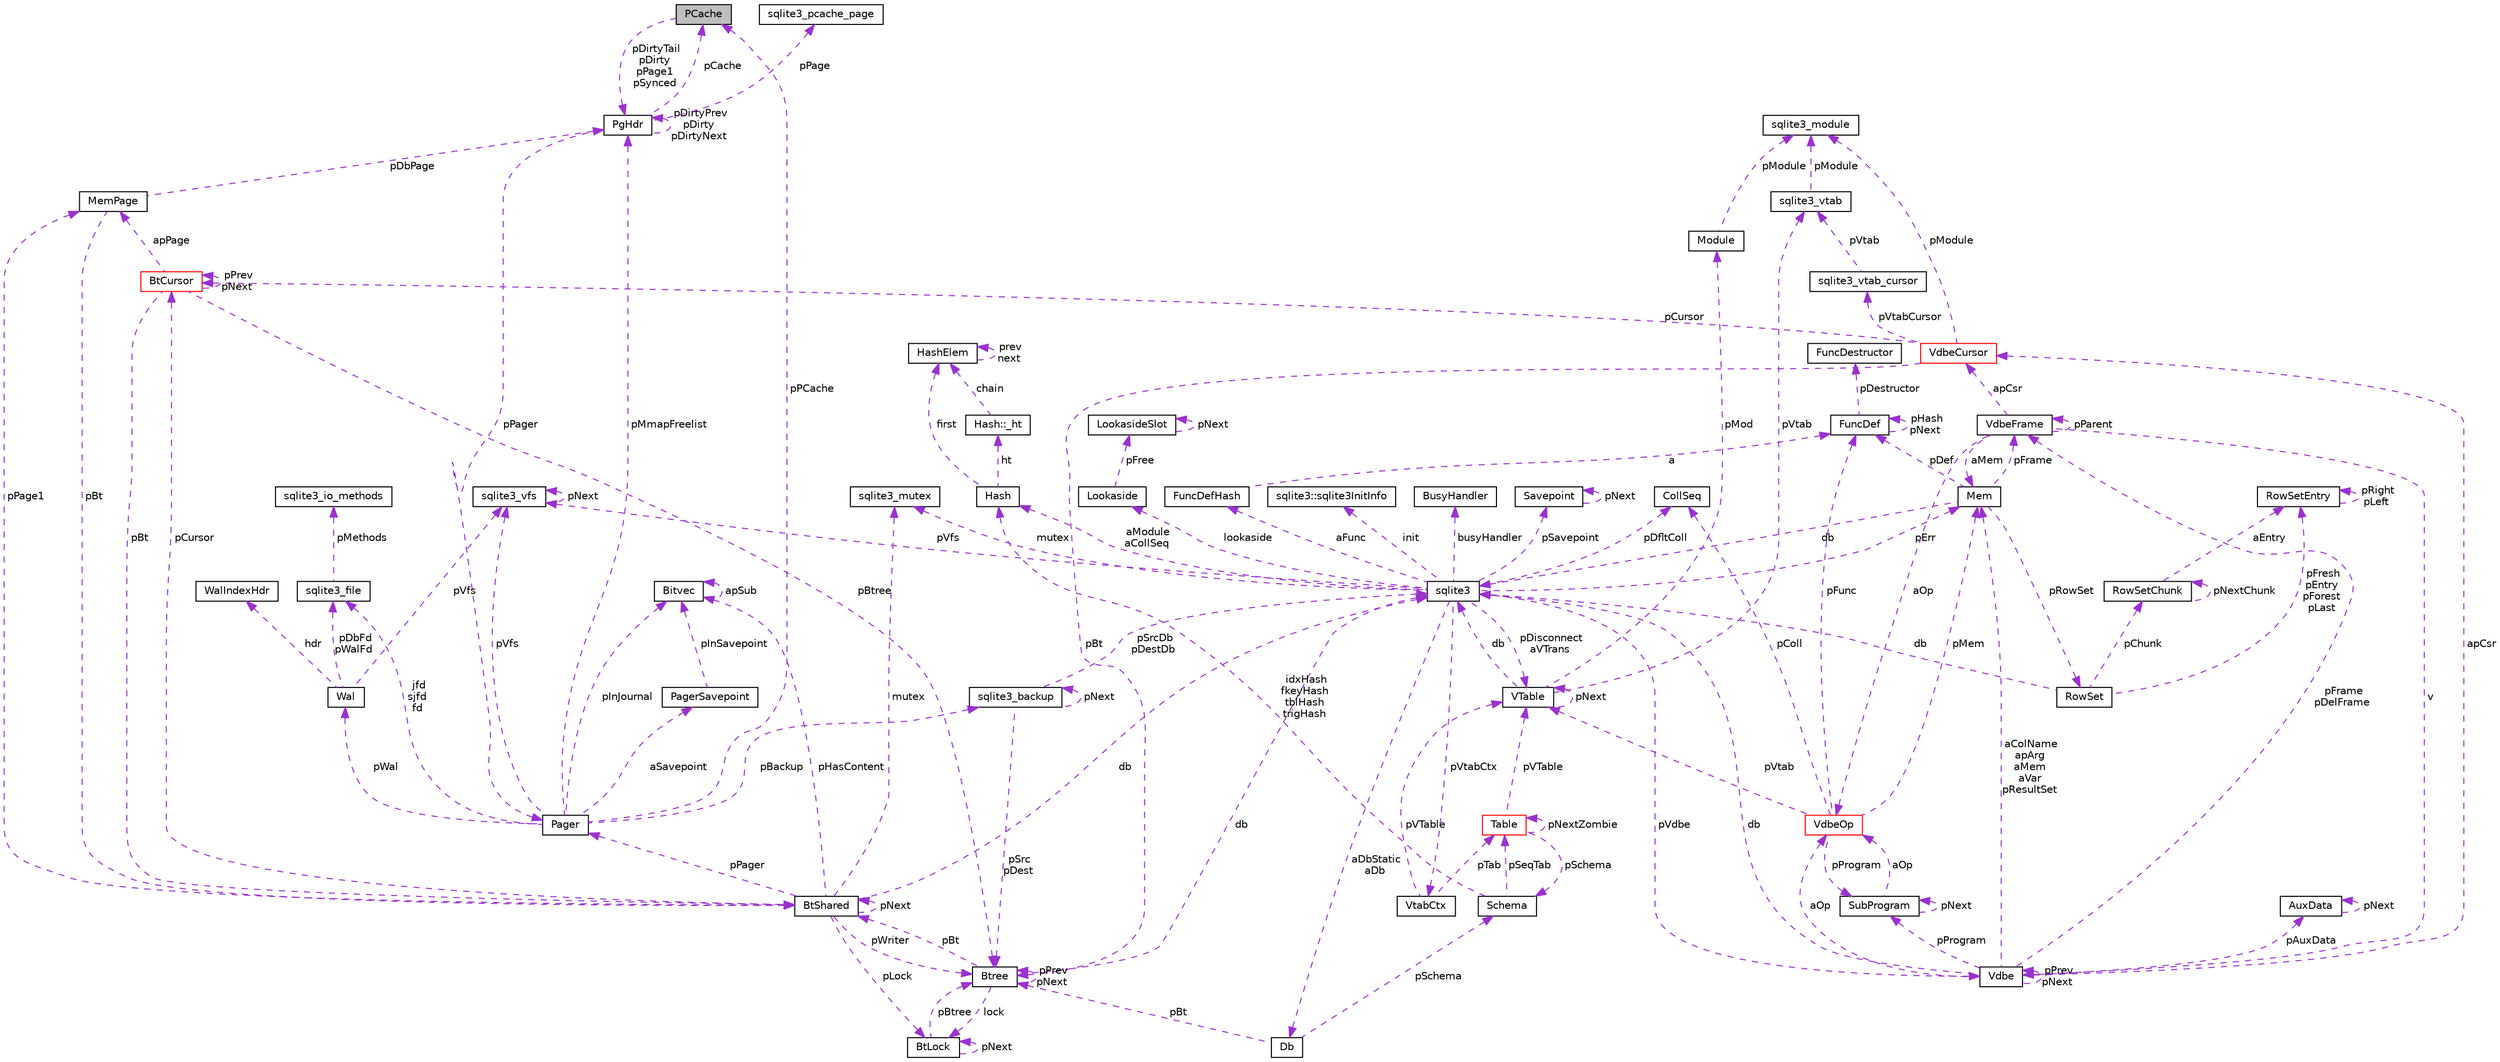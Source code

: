 digraph G
{
 // INTERACTIVE_SVG=YES
  edge [fontname="Helvetica",fontsize="10",labelfontname="Helvetica",labelfontsize="10"];
  node [fontname="Helvetica",fontsize="10",shape=record];
  Node1 [label="PCache",height=0.2,width=0.4,color="black", fillcolor="grey75", style="filled" fontcolor="black"];
  Node2 -> Node1 [dir="back",color="darkorchid3",fontsize="10",style="dashed",label=" pDirtyTail\npDirty\npPage1\npSynced" ,fontname="Helvetica"];
  Node2 [label="PgHdr",height=0.2,width=0.4,color="black", fillcolor="white", style="filled",URL="$d7/de5/struct_pg_hdr.html"];
  Node3 -> Node2 [dir="back",color="darkorchid3",fontsize="10",style="dashed",label=" pPage" ,fontname="Helvetica"];
  Node3 [label="sqlite3_pcache_page",height=0.2,width=0.4,color="black", fillcolor="white", style="filled",URL="$d8/d72/structsqlite3__pcache__page.html"];
  Node1 -> Node2 [dir="back",color="darkorchid3",fontsize="10",style="dashed",label=" pCache" ,fontname="Helvetica"];
  Node2 -> Node2 [dir="back",color="darkorchid3",fontsize="10",style="dashed",label=" pDirtyPrev\npDirty\npDirtyNext" ,fontname="Helvetica"];
  Node4 -> Node2 [dir="back",color="darkorchid3",fontsize="10",style="dashed",label=" pPager" ,fontname="Helvetica"];
  Node4 [label="Pager",height=0.2,width=0.4,color="black", fillcolor="white", style="filled",URL="$d0/dba/struct_pager.html"];
  Node1 -> Node4 [dir="back",color="darkorchid3",fontsize="10",style="dashed",label=" pPCache" ,fontname="Helvetica"];
  Node5 -> Node4 [dir="back",color="darkorchid3",fontsize="10",style="dashed",label=" pBackup" ,fontname="Helvetica"];
  Node5 [label="sqlite3_backup",height=0.2,width=0.4,color="black", fillcolor="white", style="filled",URL="$d4/da8/structsqlite3__backup.html"];
  Node5 -> Node5 [dir="back",color="darkorchid3",fontsize="10",style="dashed",label=" pNext" ,fontname="Helvetica"];
  Node6 -> Node5 [dir="back",color="darkorchid3",fontsize="10",style="dashed",label=" pSrcDb\npDestDb" ,fontname="Helvetica"];
  Node6 [label="sqlite3",height=0.2,width=0.4,color="black", fillcolor="white", style="filled",URL="$d9/dcd/structsqlite3.html"];
  Node7 -> Node6 [dir="back",color="darkorchid3",fontsize="10",style="dashed",label=" pErr" ,fontname="Helvetica"];
  Node7 [label="Mem",height=0.2,width=0.4,color="black", fillcolor="white", style="filled",URL="$df/d48/struct_mem.html"];
  Node6 -> Node7 [dir="back",color="darkorchid3",fontsize="10",style="dashed",label=" db" ,fontname="Helvetica"];
  Node8 -> Node7 [dir="back",color="darkorchid3",fontsize="10",style="dashed",label=" pFrame" ,fontname="Helvetica"];
  Node8 [label="VdbeFrame",height=0.2,width=0.4,color="black", fillcolor="white", style="filled",URL="$de/d74/struct_vdbe_frame.html"];
  Node7 -> Node8 [dir="back",color="darkorchid3",fontsize="10",style="dashed",label=" aMem" ,fontname="Helvetica"];
  Node9 -> Node8 [dir="back",color="darkorchid3",fontsize="10",style="dashed",label=" v" ,fontname="Helvetica"];
  Node9 [label="Vdbe",height=0.2,width=0.4,color="black", fillcolor="white", style="filled",URL="$db/df8/struct_vdbe.html"];
  Node9 -> Node9 [dir="back",color="darkorchid3",fontsize="10",style="dashed",label=" pPrev\npNext" ,fontname="Helvetica"];
  Node7 -> Node9 [dir="back",color="darkorchid3",fontsize="10",style="dashed",label=" aColName\napArg\naMem\naVar\npResultSet" ,fontname="Helvetica"];
  Node6 -> Node9 [dir="back",color="darkorchid3",fontsize="10",style="dashed",label=" db" ,fontname="Helvetica"];
  Node8 -> Node9 [dir="back",color="darkorchid3",fontsize="10",style="dashed",label=" pFrame\npDelFrame" ,fontname="Helvetica"];
  Node10 -> Node9 [dir="back",color="darkorchid3",fontsize="10",style="dashed",label=" pAuxData" ,fontname="Helvetica"];
  Node10 [label="AuxData",height=0.2,width=0.4,color="black", fillcolor="white", style="filled",URL="$d5/d59/struct_aux_data.html"];
  Node10 -> Node10 [dir="back",color="darkorchid3",fontsize="10",style="dashed",label=" pNext" ,fontname="Helvetica"];
  Node11 -> Node9 [dir="back",color="darkorchid3",fontsize="10",style="dashed",label=" pProgram" ,fontname="Helvetica"];
  Node11 [label="SubProgram",height=0.2,width=0.4,color="black", fillcolor="white", style="filled",URL="$d4/d16/struct_sub_program.html"];
  Node11 -> Node11 [dir="back",color="darkorchid3",fontsize="10",style="dashed",label=" pNext" ,fontname="Helvetica"];
  Node12 -> Node11 [dir="back",color="darkorchid3",fontsize="10",style="dashed",label=" aOp" ,fontname="Helvetica"];
  Node12 [label="VdbeOp",height=0.2,width=0.4,color="red", fillcolor="white", style="filled",URL="$d2/dd9/struct_vdbe_op.html"];
  Node7 -> Node12 [dir="back",color="darkorchid3",fontsize="10",style="dashed",label=" pMem" ,fontname="Helvetica"];
  Node13 -> Node12 [dir="back",color="darkorchid3",fontsize="10",style="dashed",label=" pColl" ,fontname="Helvetica"];
  Node13 [label="CollSeq",height=0.2,width=0.4,color="black", fillcolor="white", style="filled",URL="$d0/d7d/struct_coll_seq.html"];
  Node14 -> Node12 [dir="back",color="darkorchid3",fontsize="10",style="dashed",label=" pVtab" ,fontname="Helvetica"];
  Node14 [label="VTable",height=0.2,width=0.4,color="black", fillcolor="white", style="filled",URL="$db/d7e/struct_v_table.html"];
  Node6 -> Node14 [dir="back",color="darkorchid3",fontsize="10",style="dashed",label=" db" ,fontname="Helvetica"];
  Node14 -> Node14 [dir="back",color="darkorchid3",fontsize="10",style="dashed",label=" pNext" ,fontname="Helvetica"];
  Node15 -> Node14 [dir="back",color="darkorchid3",fontsize="10",style="dashed",label=" pMod" ,fontname="Helvetica"];
  Node15 [label="Module",height=0.2,width=0.4,color="black", fillcolor="white", style="filled",URL="$d0/d3b/struct_module.html"];
  Node16 -> Node15 [dir="back",color="darkorchid3",fontsize="10",style="dashed",label=" pModule" ,fontname="Helvetica"];
  Node16 [label="sqlite3_module",height=0.2,width=0.4,color="black", fillcolor="white", style="filled",URL="$dd/de4/structsqlite3__module.html"];
  Node17 -> Node14 [dir="back",color="darkorchid3",fontsize="10",style="dashed",label=" pVtab" ,fontname="Helvetica"];
  Node17 [label="sqlite3_vtab",height=0.2,width=0.4,color="black", fillcolor="white", style="filled",URL="$d3/d12/structsqlite3__vtab.html"];
  Node16 -> Node17 [dir="back",color="darkorchid3",fontsize="10",style="dashed",label=" pModule" ,fontname="Helvetica"];
  Node11 -> Node12 [dir="back",color="darkorchid3",fontsize="10",style="dashed",label=" pProgram" ,fontname="Helvetica"];
  Node18 -> Node12 [dir="back",color="darkorchid3",fontsize="10",style="dashed",label=" pFunc" ,fontname="Helvetica"];
  Node18 [label="FuncDef",height=0.2,width=0.4,color="black", fillcolor="white", style="filled",URL="$df/d38/struct_func_def.html"];
  Node19 -> Node18 [dir="back",color="darkorchid3",fontsize="10",style="dashed",label=" pDestructor" ,fontname="Helvetica"];
  Node19 [label="FuncDestructor",height=0.2,width=0.4,color="black", fillcolor="white", style="filled",URL="$d5/da4/struct_func_destructor.html"];
  Node18 -> Node18 [dir="back",color="darkorchid3",fontsize="10",style="dashed",label=" pHash\npNext" ,fontname="Helvetica"];
  Node20 -> Node9 [dir="back",color="darkorchid3",fontsize="10",style="dashed",label=" apCsr" ,fontname="Helvetica"];
  Node20 [label="VdbeCursor",height=0.2,width=0.4,color="red", fillcolor="white", style="filled",URL="$d5/dd1/struct_vdbe_cursor.html"];
  Node21 -> Node20 [dir="back",color="darkorchid3",fontsize="10",style="dashed",label=" pCursor" ,fontname="Helvetica"];
  Node21 [label="BtCursor",height=0.2,width=0.4,color="red", fillcolor="white", style="filled",URL="$db/d2c/struct_bt_cursor.html"];
  Node21 -> Node21 [dir="back",color="darkorchid3",fontsize="10",style="dashed",label=" pPrev\npNext" ,fontname="Helvetica"];
  Node22 -> Node21 [dir="back",color="darkorchid3",fontsize="10",style="dashed",label=" pBt" ,fontname="Helvetica"];
  Node22 [label="BtShared",height=0.2,width=0.4,color="black", fillcolor="white", style="filled",URL="$d3/d1f/struct_bt_shared.html"];
  Node21 -> Node22 [dir="back",color="darkorchid3",fontsize="10",style="dashed",label=" pCursor" ,fontname="Helvetica"];
  Node22 -> Node22 [dir="back",color="darkorchid3",fontsize="10",style="dashed",label=" pNext" ,fontname="Helvetica"];
  Node6 -> Node22 [dir="back",color="darkorchid3",fontsize="10",style="dashed",label=" db" ,fontname="Helvetica"];
  Node23 -> Node22 [dir="back",color="darkorchid3",fontsize="10",style="dashed",label=" pHasContent" ,fontname="Helvetica"];
  Node23 [label="Bitvec",height=0.2,width=0.4,color="black", fillcolor="white", style="filled",URL="$d1/d89/struct_bitvec.html"];
  Node23 -> Node23 [dir="back",color="darkorchid3",fontsize="10",style="dashed",label=" apSub" ,fontname="Helvetica"];
  Node24 -> Node22 [dir="back",color="darkorchid3",fontsize="10",style="dashed",label=" mutex" ,fontname="Helvetica"];
  Node24 [label="sqlite3_mutex",height=0.2,width=0.4,color="black", fillcolor="white", style="filled",URL="$d5/d3c/structsqlite3__mutex.html"];
  Node25 -> Node22 [dir="back",color="darkorchid3",fontsize="10",style="dashed",label=" pLock" ,fontname="Helvetica"];
  Node25 [label="BtLock",height=0.2,width=0.4,color="black", fillcolor="white", style="filled",URL="$d1/d28/struct_bt_lock.html"];
  Node25 -> Node25 [dir="back",color="darkorchid3",fontsize="10",style="dashed",label=" pNext" ,fontname="Helvetica"];
  Node26 -> Node25 [dir="back",color="darkorchid3",fontsize="10",style="dashed",label=" pBtree" ,fontname="Helvetica"];
  Node26 [label="Btree",height=0.2,width=0.4,color="black", fillcolor="white", style="filled",URL="$d9/d90/struct_btree.html"];
  Node22 -> Node26 [dir="back",color="darkorchid3",fontsize="10",style="dashed",label=" pBt" ,fontname="Helvetica"];
  Node6 -> Node26 [dir="back",color="darkorchid3",fontsize="10",style="dashed",label=" db" ,fontname="Helvetica"];
  Node25 -> Node26 [dir="back",color="darkorchid3",fontsize="10",style="dashed",label=" lock" ,fontname="Helvetica"];
  Node26 -> Node26 [dir="back",color="darkorchid3",fontsize="10",style="dashed",label=" pPrev\npNext" ,fontname="Helvetica"];
  Node27 -> Node22 [dir="back",color="darkorchid3",fontsize="10",style="dashed",label=" pPage1" ,fontname="Helvetica"];
  Node27 [label="MemPage",height=0.2,width=0.4,color="black", fillcolor="white", style="filled",URL="$d8/d9f/struct_mem_page.html"];
  Node22 -> Node27 [dir="back",color="darkorchid3",fontsize="10",style="dashed",label=" pBt" ,fontname="Helvetica"];
  Node2 -> Node27 [dir="back",color="darkorchid3",fontsize="10",style="dashed",label=" pDbPage" ,fontname="Helvetica"];
  Node26 -> Node22 [dir="back",color="darkorchid3",fontsize="10",style="dashed",label=" pWriter" ,fontname="Helvetica"];
  Node4 -> Node22 [dir="back",color="darkorchid3",fontsize="10",style="dashed",label=" pPager" ,fontname="Helvetica"];
  Node27 -> Node21 [dir="back",color="darkorchid3",fontsize="10",style="dashed",label=" apPage" ,fontname="Helvetica"];
  Node26 -> Node21 [dir="back",color="darkorchid3",fontsize="10",style="dashed",label=" pBtree" ,fontname="Helvetica"];
  Node16 -> Node20 [dir="back",color="darkorchid3",fontsize="10",style="dashed",label=" pModule" ,fontname="Helvetica"];
  Node28 -> Node20 [dir="back",color="darkorchid3",fontsize="10",style="dashed",label=" pVtabCursor" ,fontname="Helvetica"];
  Node28 [label="sqlite3_vtab_cursor",height=0.2,width=0.4,color="black", fillcolor="white", style="filled",URL="$d3/d17/structsqlite3__vtab__cursor.html"];
  Node17 -> Node28 [dir="back",color="darkorchid3",fontsize="10",style="dashed",label=" pVtab" ,fontname="Helvetica"];
  Node26 -> Node20 [dir="back",color="darkorchid3",fontsize="10",style="dashed",label=" pBt" ,fontname="Helvetica"];
  Node12 -> Node9 [dir="back",color="darkorchid3",fontsize="10",style="dashed",label=" aOp" ,fontname="Helvetica"];
  Node8 -> Node8 [dir="back",color="darkorchid3",fontsize="10",style="dashed",label=" pParent" ,fontname="Helvetica"];
  Node20 -> Node8 [dir="back",color="darkorchid3",fontsize="10",style="dashed",label=" apCsr" ,fontname="Helvetica"];
  Node12 -> Node8 [dir="back",color="darkorchid3",fontsize="10",style="dashed",label=" aOp" ,fontname="Helvetica"];
  Node29 -> Node7 [dir="back",color="darkorchid3",fontsize="10",style="dashed",label=" pRowSet" ,fontname="Helvetica"];
  Node29 [label="RowSet",height=0.2,width=0.4,color="black", fillcolor="white", style="filled",URL="$d5/d67/struct_row_set.html"];
  Node6 -> Node29 [dir="back",color="darkorchid3",fontsize="10",style="dashed",label=" db" ,fontname="Helvetica"];
  Node30 -> Node29 [dir="back",color="darkorchid3",fontsize="10",style="dashed",label=" pChunk" ,fontname="Helvetica"];
  Node30 [label="RowSetChunk",height=0.2,width=0.4,color="black", fillcolor="white", style="filled",URL="$d0/dd7/struct_row_set_chunk.html"];
  Node30 -> Node30 [dir="back",color="darkorchid3",fontsize="10",style="dashed",label=" pNextChunk" ,fontname="Helvetica"];
  Node31 -> Node30 [dir="back",color="darkorchid3",fontsize="10",style="dashed",label=" aEntry" ,fontname="Helvetica"];
  Node31 [label="RowSetEntry",height=0.2,width=0.4,color="black", fillcolor="white", style="filled",URL="$da/d66/struct_row_set_entry.html"];
  Node31 -> Node31 [dir="back",color="darkorchid3",fontsize="10",style="dashed",label=" pRight\npLeft" ,fontname="Helvetica"];
  Node31 -> Node29 [dir="back",color="darkorchid3",fontsize="10",style="dashed",label=" pFresh\npEntry\npForest\npLast" ,fontname="Helvetica"];
  Node18 -> Node7 [dir="back",color="darkorchid3",fontsize="10",style="dashed",label=" pDef" ,fontname="Helvetica"];
  Node9 -> Node6 [dir="back",color="darkorchid3",fontsize="10",style="dashed",label=" pVdbe" ,fontname="Helvetica"];
  Node32 -> Node6 [dir="back",color="darkorchid3",fontsize="10",style="dashed",label=" pSavepoint" ,fontname="Helvetica"];
  Node32 [label="Savepoint",height=0.2,width=0.4,color="black", fillcolor="white", style="filled",URL="$db/dde/struct_savepoint.html"];
  Node32 -> Node32 [dir="back",color="darkorchid3",fontsize="10",style="dashed",label=" pNext" ,fontname="Helvetica"];
  Node33 -> Node6 [dir="back",color="darkorchid3",fontsize="10",style="dashed",label=" aFunc" ,fontname="Helvetica"];
  Node33 [label="FuncDefHash",height=0.2,width=0.4,color="black", fillcolor="white", style="filled",URL="$db/dfc/struct_func_def_hash.html"];
  Node18 -> Node33 [dir="back",color="darkorchid3",fontsize="10",style="dashed",label=" a" ,fontname="Helvetica"];
  Node34 -> Node6 [dir="back",color="darkorchid3",fontsize="10",style="dashed",label=" lookaside" ,fontname="Helvetica"];
  Node34 [label="Lookaside",height=0.2,width=0.4,color="black", fillcolor="white", style="filled",URL="$d4/d8a/struct_lookaside.html"];
  Node35 -> Node34 [dir="back",color="darkorchid3",fontsize="10",style="dashed",label=" pFree" ,fontname="Helvetica"];
  Node35 [label="LookasideSlot",height=0.2,width=0.4,color="black", fillcolor="white", style="filled",URL="$dd/d17/struct_lookaside_slot.html"];
  Node35 -> Node35 [dir="back",color="darkorchid3",fontsize="10",style="dashed",label=" pNext" ,fontname="Helvetica"];
  Node24 -> Node6 [dir="back",color="darkorchid3",fontsize="10",style="dashed",label=" mutex" ,fontname="Helvetica"];
  Node36 -> Node6 [dir="back",color="darkorchid3",fontsize="10",style="dashed",label=" pVfs" ,fontname="Helvetica"];
  Node36 [label="sqlite3_vfs",height=0.2,width=0.4,color="black", fillcolor="white", style="filled",URL="$d3/d36/structsqlite3__vfs.html"];
  Node36 -> Node36 [dir="back",color="darkorchid3",fontsize="10",style="dashed",label=" pNext" ,fontname="Helvetica"];
  Node37 -> Node6 [dir="back",color="darkorchid3",fontsize="10",style="dashed",label=" init" ,fontname="Helvetica"];
  Node37 [label="sqlite3::sqlite3InitInfo",height=0.2,width=0.4,color="black", fillcolor="white", style="filled",URL="$d7/d84/structsqlite3_1_1sqlite3_init_info.html"];
  Node38 -> Node6 [dir="back",color="darkorchid3",fontsize="10",style="dashed",label=" busyHandler" ,fontname="Helvetica"];
  Node38 [label="BusyHandler",height=0.2,width=0.4,color="black", fillcolor="white", style="filled",URL="$d4/d89/struct_busy_handler.html"];
  Node39 -> Node6 [dir="back",color="darkorchid3",fontsize="10",style="dashed",label=" pVtabCtx" ,fontname="Helvetica"];
  Node39 [label="VtabCtx",height=0.2,width=0.4,color="black", fillcolor="white", style="filled",URL="$de/dae/struct_vtab_ctx.html"];
  Node14 -> Node39 [dir="back",color="darkorchid3",fontsize="10",style="dashed",label=" pVTable" ,fontname="Helvetica"];
  Node40 -> Node39 [dir="back",color="darkorchid3",fontsize="10",style="dashed",label=" pTab" ,fontname="Helvetica"];
  Node40 [label="Table",height=0.2,width=0.4,color="red", fillcolor="white", style="filled",URL="$d5/d0d/struct_table.html"];
  Node41 -> Node40 [dir="back",color="darkorchid3",fontsize="10",style="dashed",label=" pSchema" ,fontname="Helvetica"];
  Node41 [label="Schema",height=0.2,width=0.4,color="black", fillcolor="white", style="filled",URL="$df/d15/struct_schema.html"];
  Node40 -> Node41 [dir="back",color="darkorchid3",fontsize="10",style="dashed",label=" pSeqTab" ,fontname="Helvetica"];
  Node42 -> Node41 [dir="back",color="darkorchid3",fontsize="10",style="dashed",label=" idxHash\nfkeyHash\ntblHash\ntrigHash" ,fontname="Helvetica"];
  Node42 [label="Hash",height=0.2,width=0.4,color="black", fillcolor="white", style="filled",URL="$d2/d7a/struct_hash.html"];
  Node43 -> Node42 [dir="back",color="darkorchid3",fontsize="10",style="dashed",label=" ht" ,fontname="Helvetica"];
  Node43 [label="Hash::_ht",height=0.2,width=0.4,color="black", fillcolor="white", style="filled",URL="$dd/d00/struct_hash_1_1__ht.html"];
  Node44 -> Node43 [dir="back",color="darkorchid3",fontsize="10",style="dashed",label=" chain" ,fontname="Helvetica"];
  Node44 [label="HashElem",height=0.2,width=0.4,color="black", fillcolor="white", style="filled",URL="$df/d01/struct_hash_elem.html"];
  Node44 -> Node44 [dir="back",color="darkorchid3",fontsize="10",style="dashed",label=" prev\nnext" ,fontname="Helvetica"];
  Node44 -> Node42 [dir="back",color="darkorchid3",fontsize="10",style="dashed",label=" first" ,fontname="Helvetica"];
  Node14 -> Node40 [dir="back",color="darkorchid3",fontsize="10",style="dashed",label=" pVTable" ,fontname="Helvetica"];
  Node40 -> Node40 [dir="back",color="darkorchid3",fontsize="10",style="dashed",label=" pNextZombie" ,fontname="Helvetica"];
  Node13 -> Node6 [dir="back",color="darkorchid3",fontsize="10",style="dashed",label=" pDfltColl" ,fontname="Helvetica"];
  Node14 -> Node6 [dir="back",color="darkorchid3",fontsize="10",style="dashed",label=" pDisconnect\naVTrans" ,fontname="Helvetica"];
  Node45 -> Node6 [dir="back",color="darkorchid3",fontsize="10",style="dashed",label=" aDbStatic\naDb" ,fontname="Helvetica"];
  Node45 [label="Db",height=0.2,width=0.4,color="black", fillcolor="white", style="filled",URL="$db/dd1/struct_db.html"];
  Node41 -> Node45 [dir="back",color="darkorchid3",fontsize="10",style="dashed",label=" pSchema" ,fontname="Helvetica"];
  Node26 -> Node45 [dir="back",color="darkorchid3",fontsize="10",style="dashed",label=" pBt" ,fontname="Helvetica"];
  Node42 -> Node6 [dir="back",color="darkorchid3",fontsize="10",style="dashed",label=" aModule\naCollSeq" ,fontname="Helvetica"];
  Node26 -> Node5 [dir="back",color="darkorchid3",fontsize="10",style="dashed",label=" pSrc\npDest" ,fontname="Helvetica"];
  Node23 -> Node4 [dir="back",color="darkorchid3",fontsize="10",style="dashed",label=" pInJournal" ,fontname="Helvetica"];
  Node46 -> Node4 [dir="back",color="darkorchid3",fontsize="10",style="dashed",label=" jfd\nsjfd\nfd" ,fontname="Helvetica"];
  Node46 [label="sqlite3_file",height=0.2,width=0.4,color="black", fillcolor="white", style="filled",URL="$db/db0/structsqlite3__file.html"];
  Node47 -> Node46 [dir="back",color="darkorchid3",fontsize="10",style="dashed",label=" pMethods" ,fontname="Helvetica"];
  Node47 [label="sqlite3_io_methods",height=0.2,width=0.4,color="black", fillcolor="white", style="filled",URL="$d9/df3/structsqlite3__io__methods.html"];
  Node36 -> Node4 [dir="back",color="darkorchid3",fontsize="10",style="dashed",label=" pVfs" ,fontname="Helvetica"];
  Node2 -> Node4 [dir="back",color="darkorchid3",fontsize="10",style="dashed",label=" pMmapFreelist" ,fontname="Helvetica"];
  Node48 -> Node4 [dir="back",color="darkorchid3",fontsize="10",style="dashed",label=" pWal" ,fontname="Helvetica"];
  Node48 [label="Wal",height=0.2,width=0.4,color="black", fillcolor="white", style="filled",URL="$d6/d4d/struct_wal.html"];
  Node46 -> Node48 [dir="back",color="darkorchid3",fontsize="10",style="dashed",label=" pDbFd\npWalFd" ,fontname="Helvetica"];
  Node36 -> Node48 [dir="back",color="darkorchid3",fontsize="10",style="dashed",label=" pVfs" ,fontname="Helvetica"];
  Node49 -> Node48 [dir="back",color="darkorchid3",fontsize="10",style="dashed",label=" hdr" ,fontname="Helvetica"];
  Node49 [label="WalIndexHdr",height=0.2,width=0.4,color="black", fillcolor="white", style="filled",URL="$d8/de9/struct_wal_index_hdr.html"];
  Node50 -> Node4 [dir="back",color="darkorchid3",fontsize="10",style="dashed",label=" aSavepoint" ,fontname="Helvetica"];
  Node50 [label="PagerSavepoint",height=0.2,width=0.4,color="black", fillcolor="white", style="filled",URL="$de/deb/struct_pager_savepoint.html"];
  Node23 -> Node50 [dir="back",color="darkorchid3",fontsize="10",style="dashed",label=" pInSavepoint" ,fontname="Helvetica"];
}
